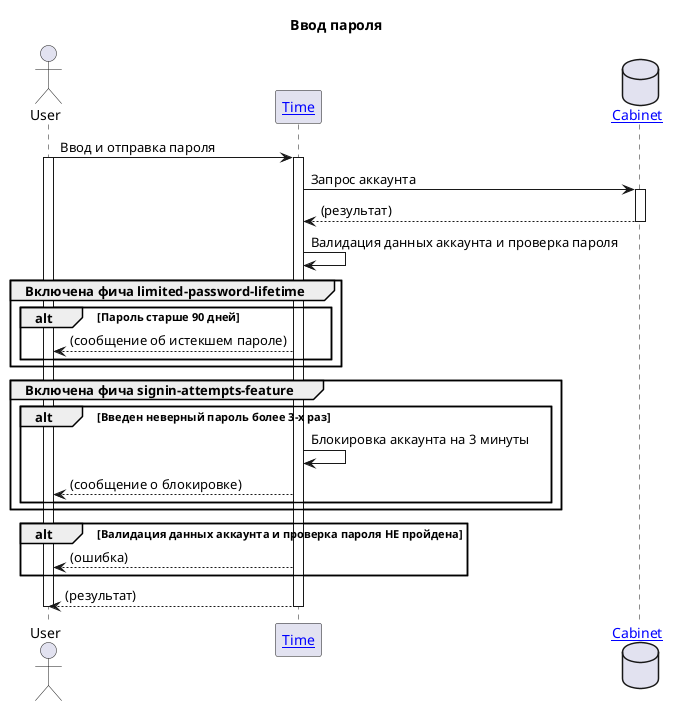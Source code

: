 @startuml
title Ввод пароля

actor User
participant "[[/architect/components/applications.time Time]]" as Time
database "[[/architect/components/db.cabinet Cabinet]]" as Cabinet

User -> Time ++ : Ввод и отправка пароля
activate User
Time -> Cabinet ++ : Запрос аккаунта
return (результат)
Time -> Time : Валидация данных аккаунта и проверка пароля
group Включена фича limited-password-lifetime
alt Пароль старше 90 дней
User <-- Time : (сообщение об истекшем пароле)
end alt
end group
group Включена фича signin-attempts-feature
alt Введен неверный пароль более 3-х раз
Time -> Time : Блокировка аккаунта на 3 минуты
User <-- Time : (сообщение о блокировке)
end alt
end group
alt Валидация данных аккаунта и проверка пароля НЕ пройдена
User <-- Time : (ошибка)
end alt
return (результат)

deactivate User
@enduml
